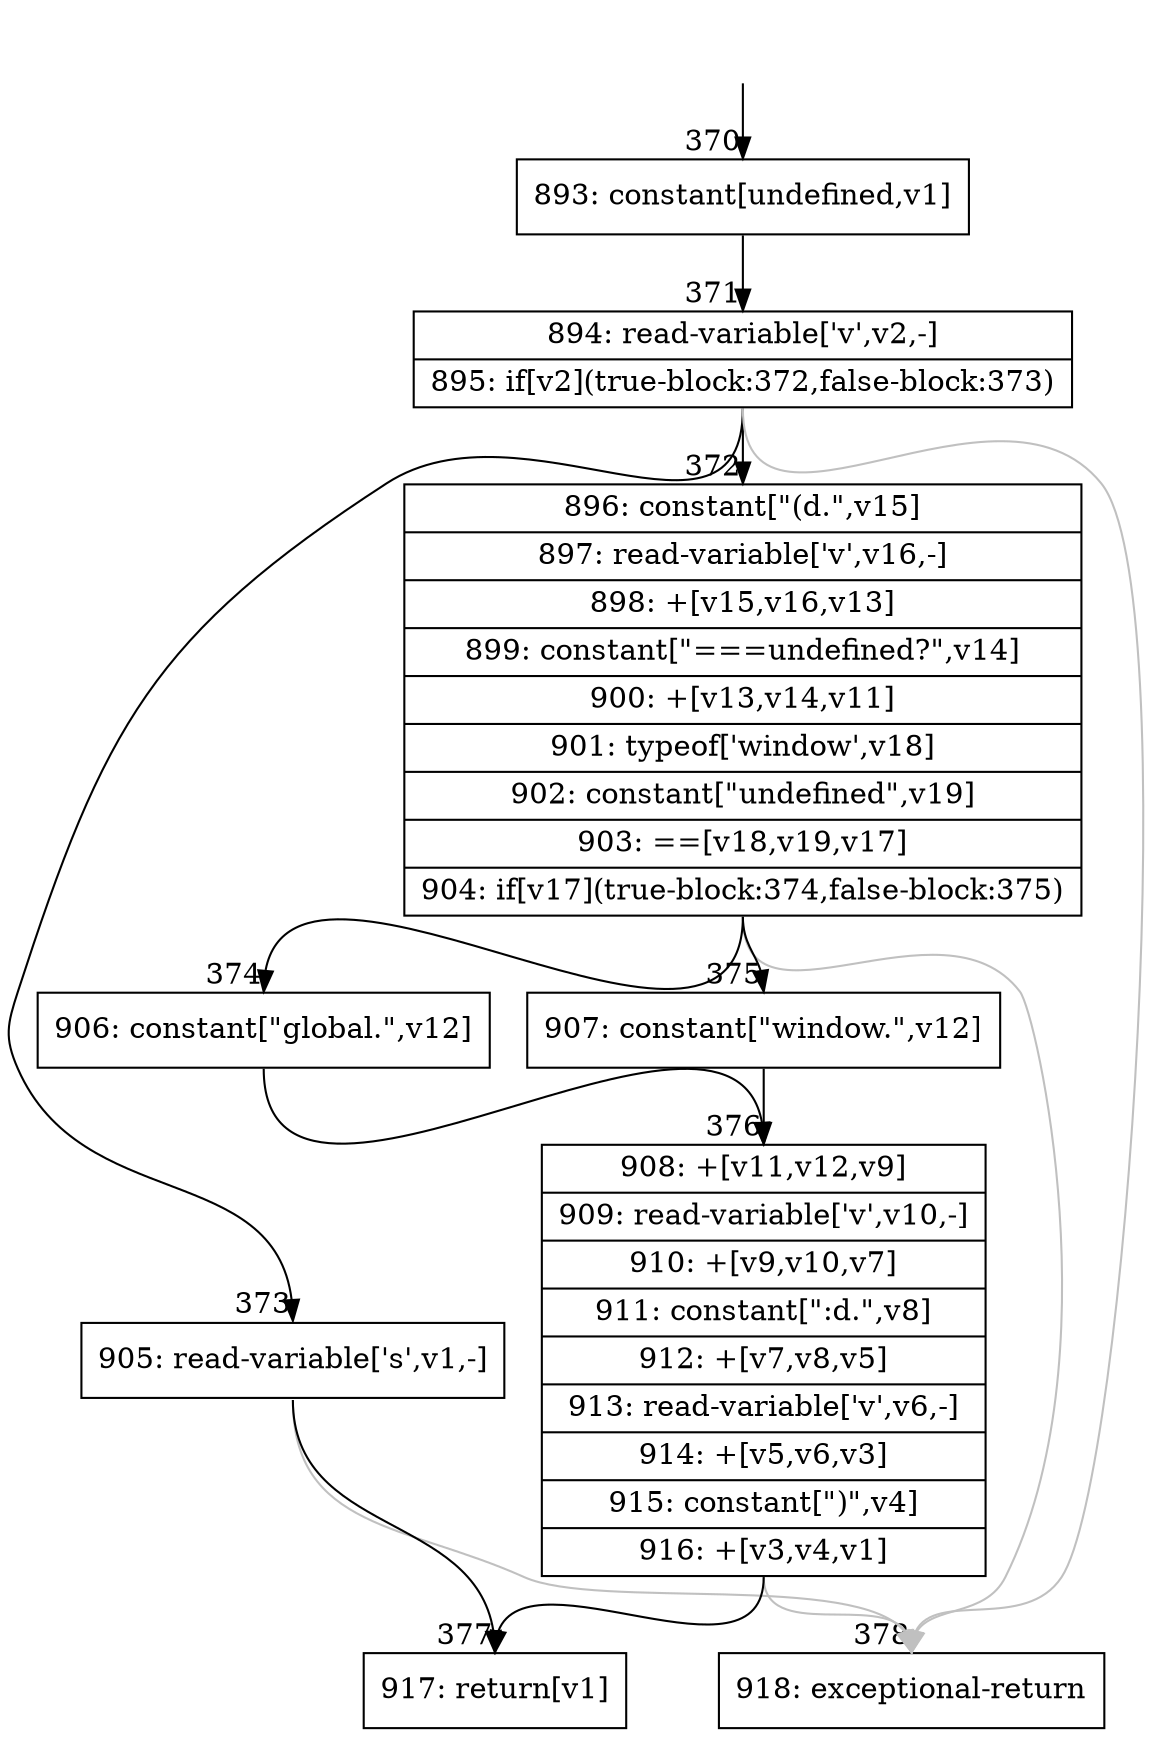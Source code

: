 digraph {
rankdir="TD"
BB_entry36[shape=none,label=""];
BB_entry36 -> BB370 [tailport=s, headport=n, headlabel="    370"]
BB370 [shape=record label="{893: constant[undefined,v1]}" ] 
BB370 -> BB371 [tailport=s, headport=n, headlabel="      371"]
BB371 [shape=record label="{894: read-variable['v',v2,-]|895: if[v2](true-block:372,false-block:373)}" ] 
BB371 -> BB372 [tailport=s, headport=n, headlabel="      372"]
BB371 -> BB373 [tailport=s, headport=n, headlabel="      373"]
BB371 -> BB378 [tailport=s, headport=n, color=gray, headlabel="      378"]
BB372 [shape=record label="{896: constant[\"(d.\",v15]|897: read-variable['v',v16,-]|898: +[v15,v16,v13]|899: constant[\"===undefined?\",v14]|900: +[v13,v14,v11]|901: typeof['window',v18]|902: constant[\"undefined\",v19]|903: ==[v18,v19,v17]|904: if[v17](true-block:374,false-block:375)}" ] 
BB372 -> BB374 [tailport=s, headport=n, headlabel="      374"]
BB372 -> BB375 [tailport=s, headport=n, headlabel="      375"]
BB372 -> BB378 [tailport=s, headport=n, color=gray]
BB373 [shape=record label="{905: read-variable['s',v1,-]}" ] 
BB373 -> BB377 [tailport=s, headport=n, headlabel="      377"]
BB373 -> BB378 [tailport=s, headport=n, color=gray]
BB374 [shape=record label="{906: constant[\"global.\",v12]}" ] 
BB374 -> BB376 [tailport=s, headport=n, headlabel="      376"]
BB375 [shape=record label="{907: constant[\"window.\",v12]}" ] 
BB375 -> BB376 [tailport=s, headport=n]
BB376 [shape=record label="{908: +[v11,v12,v9]|909: read-variable['v',v10,-]|910: +[v9,v10,v7]|911: constant[\":d.\",v8]|912: +[v7,v8,v5]|913: read-variable['v',v6,-]|914: +[v5,v6,v3]|915: constant[\")\",v4]|916: +[v3,v4,v1]}" ] 
BB376 -> BB377 [tailport=s, headport=n]
BB376 -> BB378 [tailport=s, headport=n, color=gray]
BB377 [shape=record label="{917: return[v1]}" ] 
BB378 [shape=record label="{918: exceptional-return}" ] 
//#$~ 361
}
